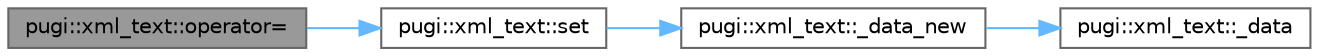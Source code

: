 digraph "pugi::xml_text::operator="
{
 // INTERACTIVE_SVG=YES
 // LATEX_PDF_SIZE
  bgcolor="transparent";
  edge [fontname=Helvetica,fontsize=10,labelfontname=Helvetica,labelfontsize=10];
  node [fontname=Helvetica,fontsize=10,shape=box,height=0.2,width=0.4];
  rankdir="LR";
  Node1 [id="Node000001",label="pugi::xml_text::operator=",height=0.2,width=0.4,color="gray40", fillcolor="grey60", style="filled", fontcolor="black",tooltip=" "];
  Node1 -> Node2 [id="edge1_Node000001_Node000002",color="steelblue1",style="solid",tooltip=" "];
  Node2 [id="Node000002",label="pugi::xml_text::set",height=0.2,width=0.4,color="grey40", fillcolor="white", style="filled",URL="$d6/dd6/classpugi_1_1xml__text.html#ab31930ff4f5ad568549f85dbb697e60e",tooltip=" "];
  Node2 -> Node3 [id="edge2_Node000002_Node000003",color="steelblue1",style="solid",tooltip=" "];
  Node3 [id="Node000003",label="pugi::xml_text::_data_new",height=0.2,width=0.4,color="grey40", fillcolor="white", style="filled",URL="$d6/dd6/classpugi_1_1xml__text.html#a3681b33febe5fc3acbe59ee7afbfb018",tooltip=" "];
  Node3 -> Node4 [id="edge3_Node000003_Node000004",color="steelblue1",style="solid",tooltip=" "];
  Node4 [id="Node000004",label="pugi::xml_text::_data",height=0.2,width=0.4,color="grey40", fillcolor="white", style="filled",URL="$d6/dd6/classpugi_1_1xml__text.html#afb6b6b66653867c496c3fcc5db0376d4",tooltip=" "];
}
